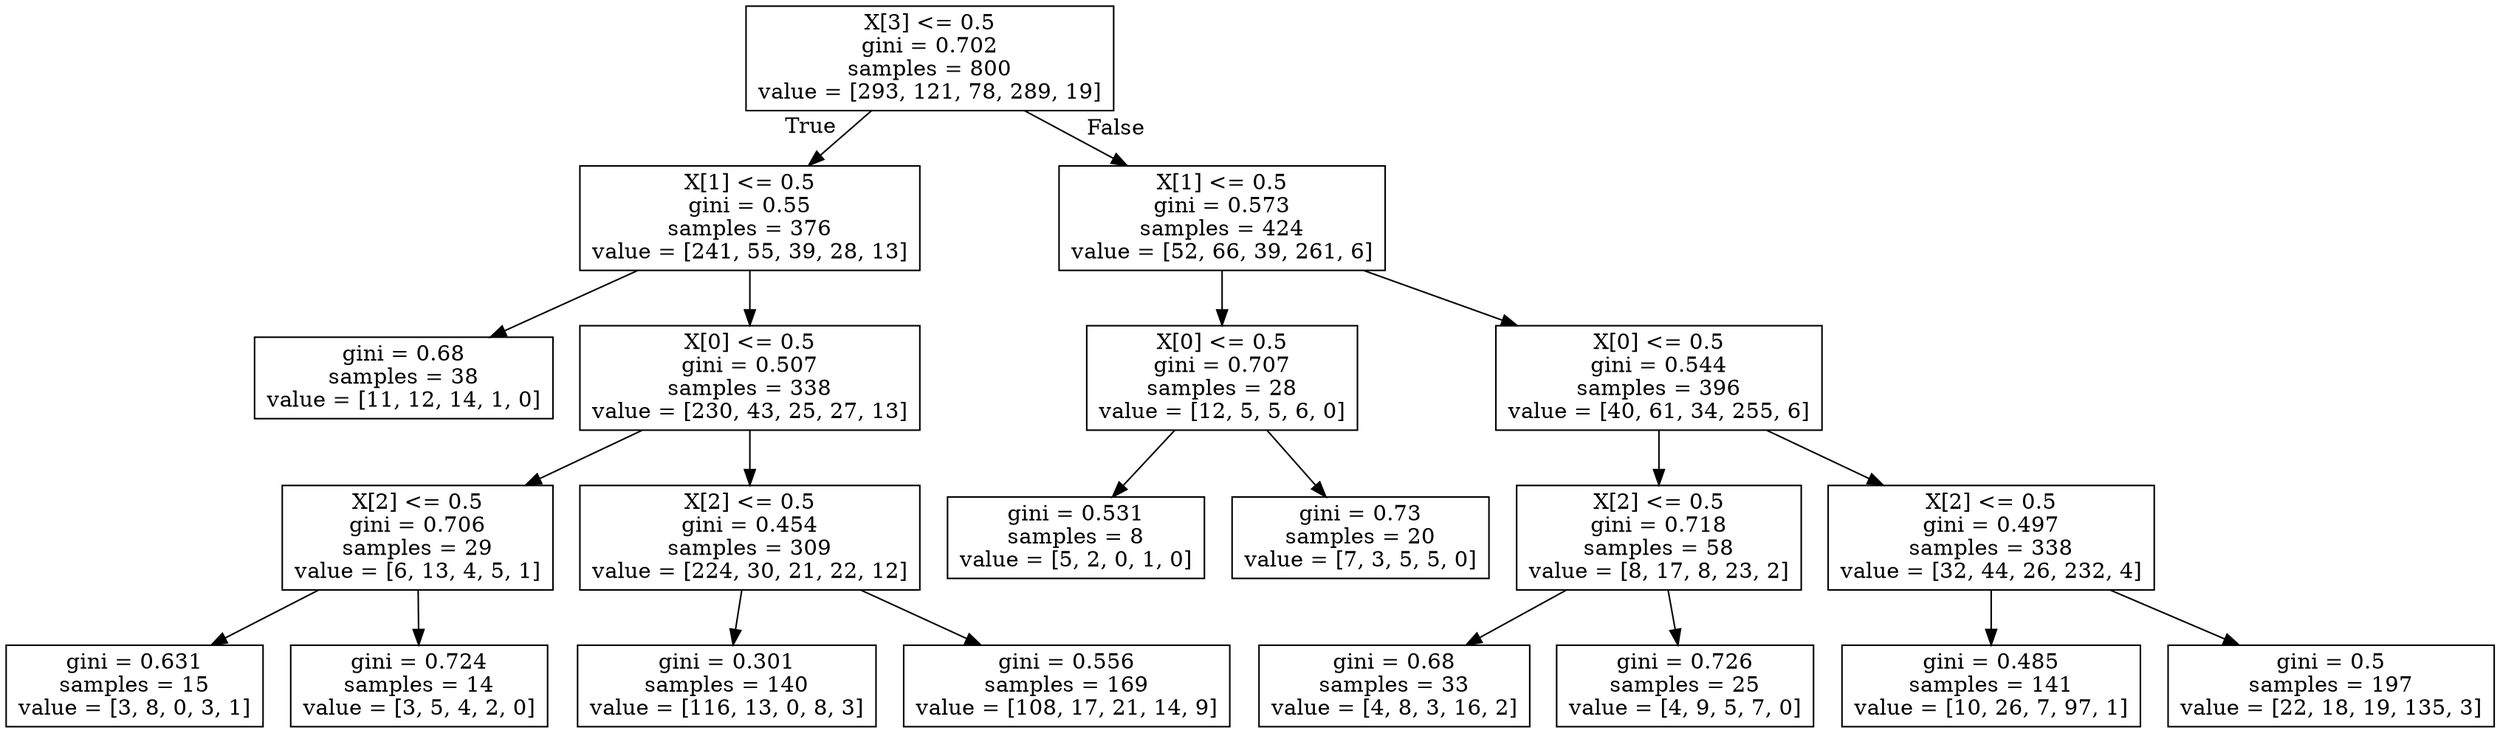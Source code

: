 digraph Tree {
node [shape=box] ;
0 [label="X[3] <= 0.5\ngini = 0.702\nsamples = 800\nvalue = [293, 121, 78, 289, 19]"] ;
1 [label="X[1] <= 0.5\ngini = 0.55\nsamples = 376\nvalue = [241, 55, 39, 28, 13]"] ;
0 -> 1 [labeldistance=2.5, labelangle=45, headlabel="True"] ;
2 [label="gini = 0.68\nsamples = 38\nvalue = [11, 12, 14, 1, 0]"] ;
1 -> 2 ;
3 [label="X[0] <= 0.5\ngini = 0.507\nsamples = 338\nvalue = [230, 43, 25, 27, 13]"] ;
1 -> 3 ;
4 [label="X[2] <= 0.5\ngini = 0.706\nsamples = 29\nvalue = [6, 13, 4, 5, 1]"] ;
3 -> 4 ;
5 [label="gini = 0.631\nsamples = 15\nvalue = [3, 8, 0, 3, 1]"] ;
4 -> 5 ;
6 [label="gini = 0.724\nsamples = 14\nvalue = [3, 5, 4, 2, 0]"] ;
4 -> 6 ;
7 [label="X[2] <= 0.5\ngini = 0.454\nsamples = 309\nvalue = [224, 30, 21, 22, 12]"] ;
3 -> 7 ;
8 [label="gini = 0.301\nsamples = 140\nvalue = [116, 13, 0, 8, 3]"] ;
7 -> 8 ;
9 [label="gini = 0.556\nsamples = 169\nvalue = [108, 17, 21, 14, 9]"] ;
7 -> 9 ;
10 [label="X[1] <= 0.5\ngini = 0.573\nsamples = 424\nvalue = [52, 66, 39, 261, 6]"] ;
0 -> 10 [labeldistance=2.5, labelangle=-45, headlabel="False"] ;
11 [label="X[0] <= 0.5\ngini = 0.707\nsamples = 28\nvalue = [12, 5, 5, 6, 0]"] ;
10 -> 11 ;
12 [label="gini = 0.531\nsamples = 8\nvalue = [5, 2, 0, 1, 0]"] ;
11 -> 12 ;
13 [label="gini = 0.73\nsamples = 20\nvalue = [7, 3, 5, 5, 0]"] ;
11 -> 13 ;
14 [label="X[0] <= 0.5\ngini = 0.544\nsamples = 396\nvalue = [40, 61, 34, 255, 6]"] ;
10 -> 14 ;
15 [label="X[2] <= 0.5\ngini = 0.718\nsamples = 58\nvalue = [8, 17, 8, 23, 2]"] ;
14 -> 15 ;
16 [label="gini = 0.68\nsamples = 33\nvalue = [4, 8, 3, 16, 2]"] ;
15 -> 16 ;
17 [label="gini = 0.726\nsamples = 25\nvalue = [4, 9, 5, 7, 0]"] ;
15 -> 17 ;
18 [label="X[2] <= 0.5\ngini = 0.497\nsamples = 338\nvalue = [32, 44, 26, 232, 4]"] ;
14 -> 18 ;
19 [label="gini = 0.485\nsamples = 141\nvalue = [10, 26, 7, 97, 1]"] ;
18 -> 19 ;
20 [label="gini = 0.5\nsamples = 197\nvalue = [22, 18, 19, 135, 3]"] ;
18 -> 20 ;
}